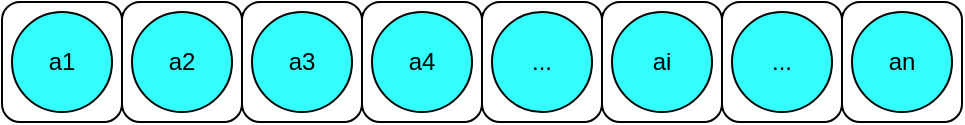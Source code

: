 <mxfile>
    <diagram id="sEoKmMWLerM-oJu5pEwn" name="Page-1">
        <mxGraphModel dx="1280" dy="1558" grid="1" gridSize="10" guides="1" tooltips="1" connect="1" arrows="1" fold="1" page="1" pageScale="1" pageWidth="850" pageHeight="1100" math="0" shadow="0">
            <root>
                <mxCell id="0"/>
                <mxCell id="1" parent="0"/>
                <mxCell id="2" value="" style="rounded=1;whiteSpace=wrap;html=1;" vertex="1" parent="1">
                    <mxGeometry x="60" y="150" width="60" height="60" as="geometry"/>
                </mxCell>
                <mxCell id="3" value="" style="rounded=1;whiteSpace=wrap;html=1;" vertex="1" parent="1">
                    <mxGeometry x="120" y="150" width="60" height="60" as="geometry"/>
                </mxCell>
                <mxCell id="4" value="" style="rounded=1;whiteSpace=wrap;html=1;" vertex="1" parent="1">
                    <mxGeometry x="180" y="150" width="60" height="60" as="geometry"/>
                </mxCell>
                <mxCell id="5" value="" style="rounded=1;whiteSpace=wrap;html=1;" vertex="1" parent="1">
                    <mxGeometry x="240" y="150" width="60" height="60" as="geometry"/>
                </mxCell>
                <mxCell id="6" value="" style="rounded=1;whiteSpace=wrap;html=1;" vertex="1" parent="1">
                    <mxGeometry x="300" y="150" width="60" height="60" as="geometry"/>
                </mxCell>
                <mxCell id="7" value="" style="rounded=1;whiteSpace=wrap;html=1;" vertex="1" parent="1">
                    <mxGeometry x="360" y="150" width="60" height="60" as="geometry"/>
                </mxCell>
                <mxCell id="8" value="" style="rounded=1;whiteSpace=wrap;html=1;" vertex="1" parent="1">
                    <mxGeometry x="420" y="150" width="60" height="60" as="geometry"/>
                </mxCell>
                <mxCell id="9" value="" style="rounded=1;whiteSpace=wrap;html=1;" vertex="1" parent="1">
                    <mxGeometry x="480" y="150" width="60" height="60" as="geometry"/>
                </mxCell>
                <mxCell id="10" value="a1" style="ellipse;whiteSpace=wrap;html=1;aspect=fixed;fillColor=#33FFFF;" vertex="1" parent="1">
                    <mxGeometry x="65" y="155" width="50" height="50" as="geometry"/>
                </mxCell>
                <mxCell id="11" value="a2" style="ellipse;whiteSpace=wrap;html=1;aspect=fixed;fillColor=#33FFFF;" vertex="1" parent="1">
                    <mxGeometry x="125" y="155" width="50" height="50" as="geometry"/>
                </mxCell>
                <mxCell id="12" value="a3" style="ellipse;whiteSpace=wrap;html=1;aspect=fixed;fillColor=#33FFFF;" vertex="1" parent="1">
                    <mxGeometry x="185" y="155" width="50" height="50" as="geometry"/>
                </mxCell>
                <mxCell id="13" value="a4" style="ellipse;whiteSpace=wrap;html=1;aspect=fixed;fillColor=#33FFFF;" vertex="1" parent="1">
                    <mxGeometry x="245" y="155" width="50" height="50" as="geometry"/>
                </mxCell>
                <mxCell id="14" value="..." style="ellipse;whiteSpace=wrap;html=1;aspect=fixed;fillColor=#33FFFF;" vertex="1" parent="1">
                    <mxGeometry x="305" y="155" width="50" height="50" as="geometry"/>
                </mxCell>
                <mxCell id="15" value="ai" style="ellipse;whiteSpace=wrap;html=1;aspect=fixed;fillColor=#33FFFF;" vertex="1" parent="1">
                    <mxGeometry x="365" y="155" width="50" height="50" as="geometry"/>
                </mxCell>
                <mxCell id="16" value="..." style="ellipse;whiteSpace=wrap;html=1;aspect=fixed;fillColor=#33FFFF;" vertex="1" parent="1">
                    <mxGeometry x="425" y="155" width="50" height="50" as="geometry"/>
                </mxCell>
                <mxCell id="17" value="an" style="ellipse;whiteSpace=wrap;html=1;aspect=fixed;fillColor=#33FFFF;" vertex="1" parent="1">
                    <mxGeometry x="485" y="155" width="50" height="50" as="geometry"/>
                </mxCell>
            </root>
        </mxGraphModel>
    </diagram>
</mxfile>